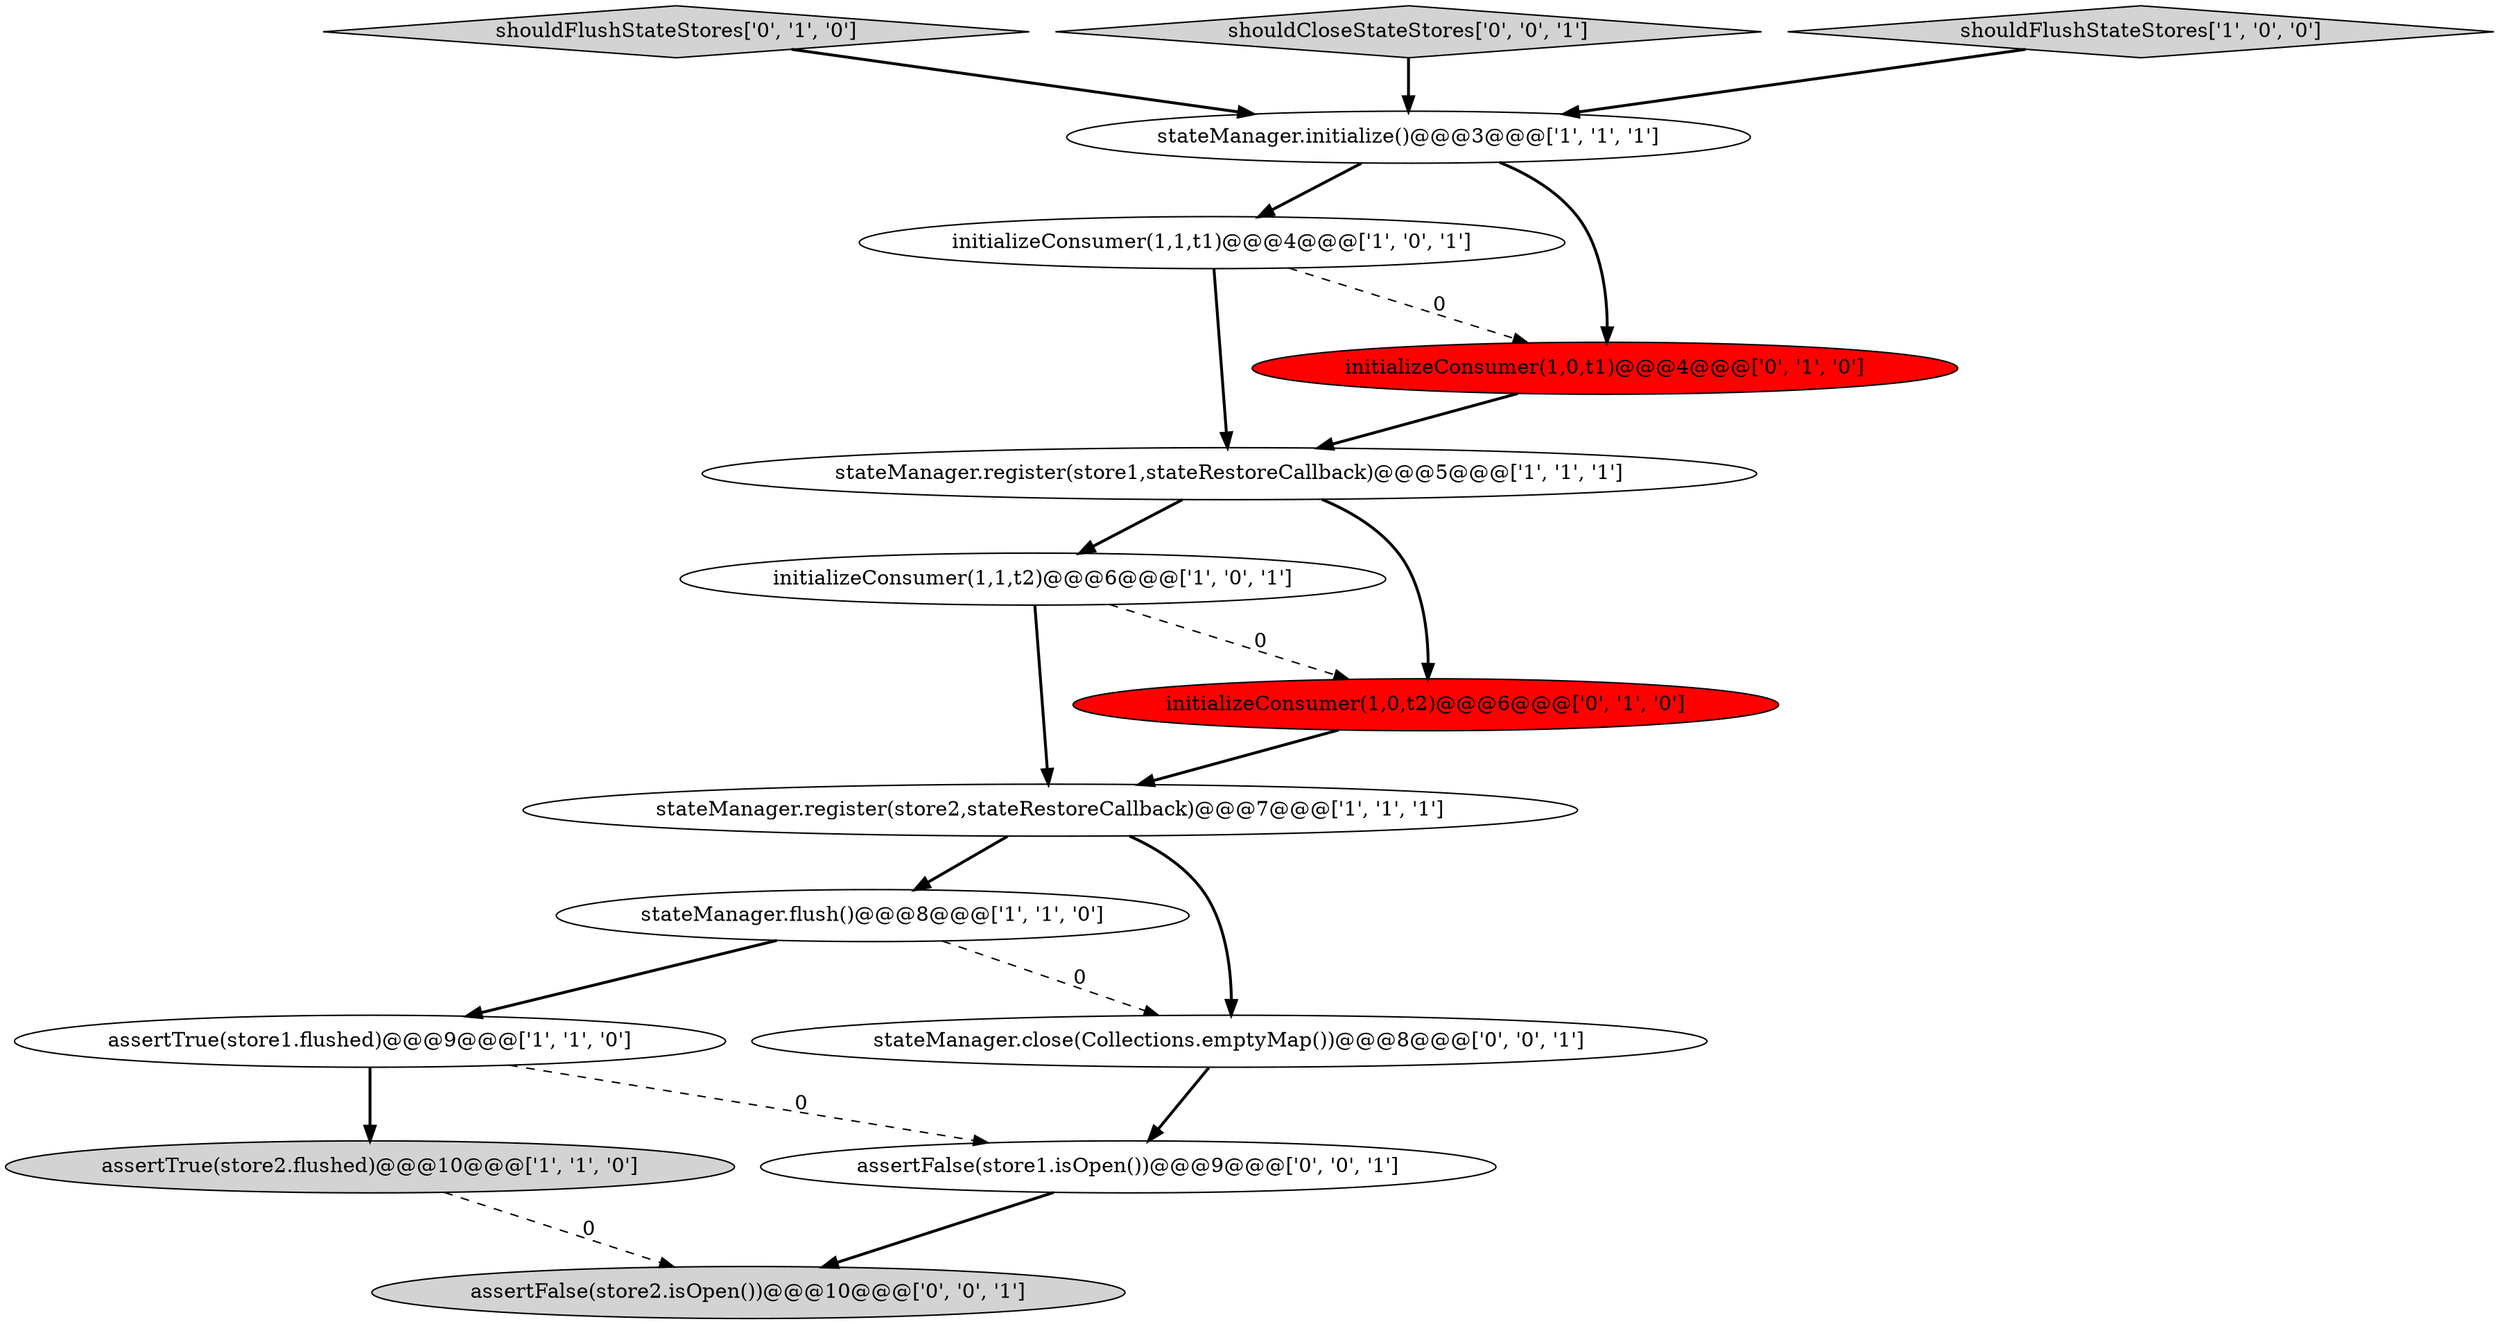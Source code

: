 digraph {
9 [style = filled, label = "initializeConsumer(1,0,t2)@@@6@@@['0', '1', '0']", fillcolor = red, shape = ellipse image = "AAA1AAABBB2BBB"];
5 [style = filled, label = "initializeConsumer(1,1,t2)@@@6@@@['1', '0', '1']", fillcolor = white, shape = ellipse image = "AAA0AAABBB1BBB"];
2 [style = filled, label = "stateManager.register(store2,stateRestoreCallback)@@@7@@@['1', '1', '1']", fillcolor = white, shape = ellipse image = "AAA0AAABBB1BBB"];
3 [style = filled, label = "stateManager.flush()@@@8@@@['1', '1', '0']", fillcolor = white, shape = ellipse image = "AAA0AAABBB1BBB"];
1 [style = filled, label = "assertTrue(store2.flushed)@@@10@@@['1', '1', '0']", fillcolor = lightgray, shape = ellipse image = "AAA0AAABBB1BBB"];
4 [style = filled, label = "stateManager.initialize()@@@3@@@['1', '1', '1']", fillcolor = white, shape = ellipse image = "AAA0AAABBB1BBB"];
6 [style = filled, label = "stateManager.register(store1,stateRestoreCallback)@@@5@@@['1', '1', '1']", fillcolor = white, shape = ellipse image = "AAA0AAABBB1BBB"];
7 [style = filled, label = "initializeConsumer(1,1,t1)@@@4@@@['1', '0', '1']", fillcolor = white, shape = ellipse image = "AAA0AAABBB1BBB"];
10 [style = filled, label = "initializeConsumer(1,0,t1)@@@4@@@['0', '1', '0']", fillcolor = red, shape = ellipse image = "AAA1AAABBB2BBB"];
11 [style = filled, label = "shouldFlushStateStores['0', '1', '0']", fillcolor = lightgray, shape = diamond image = "AAA0AAABBB2BBB"];
15 [style = filled, label = "shouldCloseStateStores['0', '0', '1']", fillcolor = lightgray, shape = diamond image = "AAA0AAABBB3BBB"];
8 [style = filled, label = "shouldFlushStateStores['1', '0', '0']", fillcolor = lightgray, shape = diamond image = "AAA0AAABBB1BBB"];
12 [style = filled, label = "assertFalse(store1.isOpen())@@@9@@@['0', '0', '1']", fillcolor = white, shape = ellipse image = "AAA0AAABBB3BBB"];
13 [style = filled, label = "assertFalse(store2.isOpen())@@@10@@@['0', '0', '1']", fillcolor = lightgray, shape = ellipse image = "AAA0AAABBB3BBB"];
14 [style = filled, label = "stateManager.close(Collections.emptyMap())@@@8@@@['0', '0', '1']", fillcolor = white, shape = ellipse image = "AAA0AAABBB3BBB"];
0 [style = filled, label = "assertTrue(store1.flushed)@@@9@@@['1', '1', '0']", fillcolor = white, shape = ellipse image = "AAA0AAABBB1BBB"];
4->10 [style = bold, label=""];
9->2 [style = bold, label=""];
2->3 [style = bold, label=""];
11->4 [style = bold, label=""];
5->9 [style = dashed, label="0"];
0->12 [style = dashed, label="0"];
10->6 [style = bold, label=""];
4->7 [style = bold, label=""];
3->0 [style = bold, label=""];
1->13 [style = dashed, label="0"];
12->13 [style = bold, label=""];
6->5 [style = bold, label=""];
5->2 [style = bold, label=""];
0->1 [style = bold, label=""];
14->12 [style = bold, label=""];
2->14 [style = bold, label=""];
7->6 [style = bold, label=""];
15->4 [style = bold, label=""];
7->10 [style = dashed, label="0"];
8->4 [style = bold, label=""];
6->9 [style = bold, label=""];
3->14 [style = dashed, label="0"];
}

